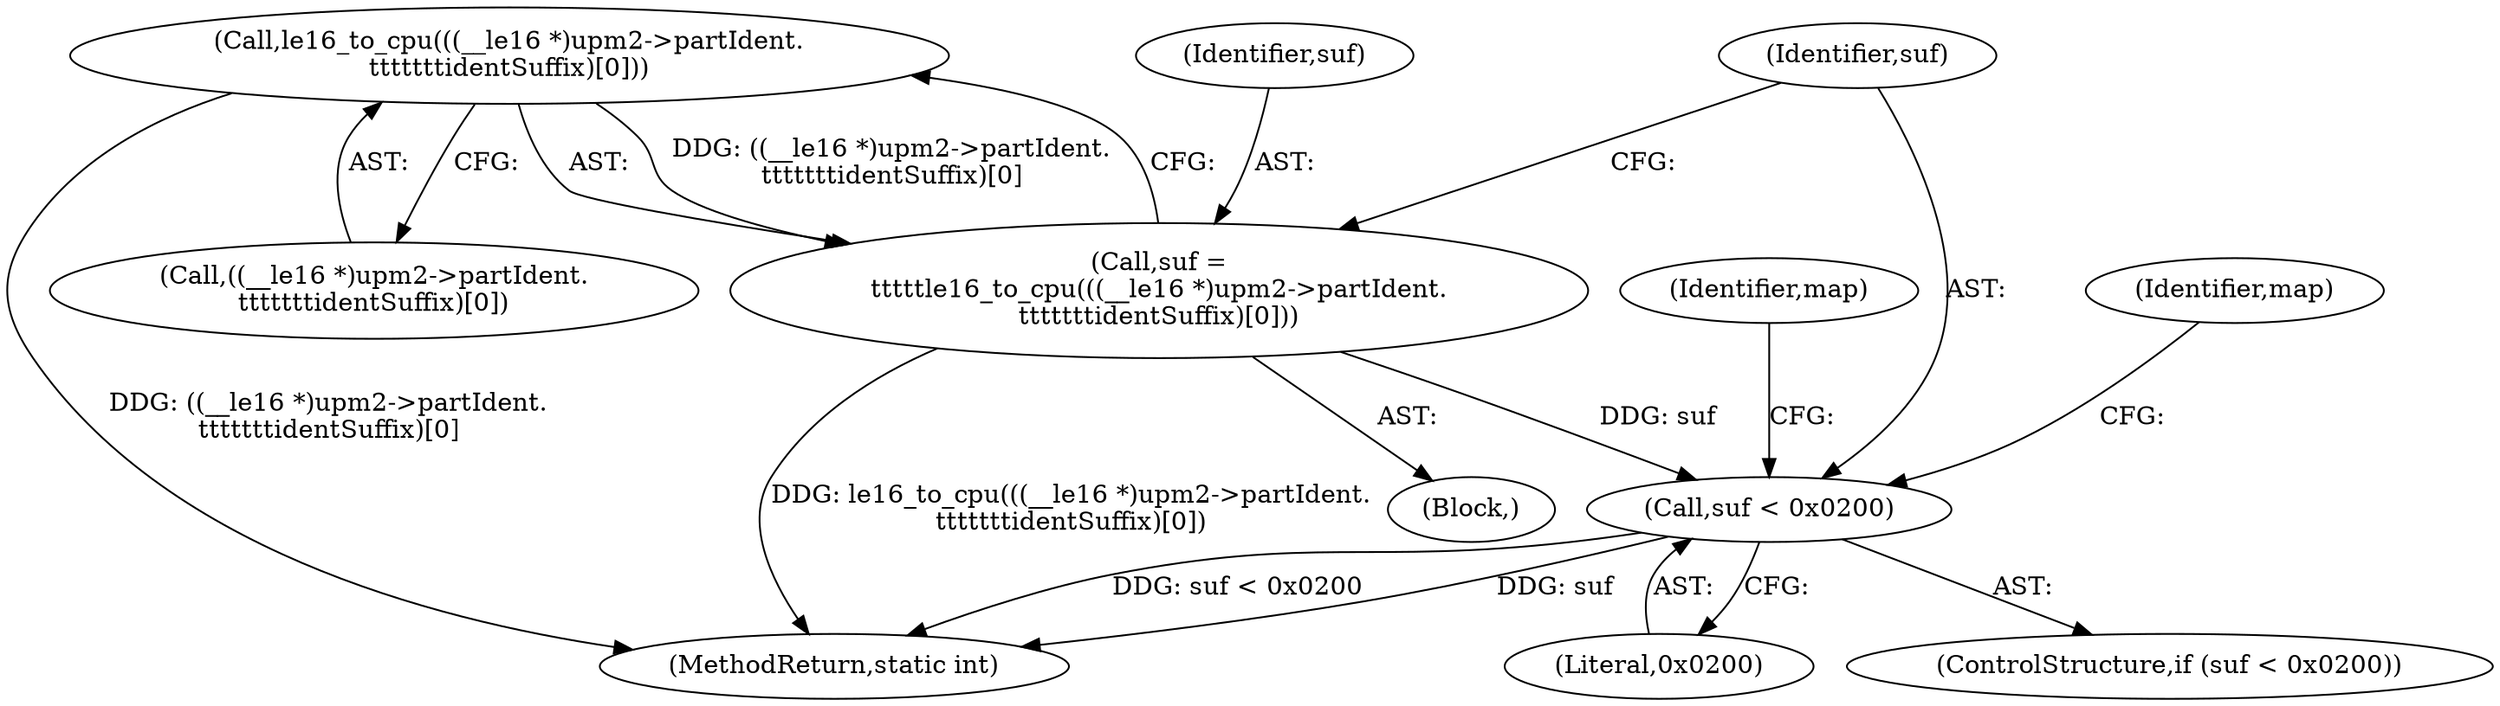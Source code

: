 digraph "0_linux_adee11b2085bee90bd8f4f52123ffb07882d6256@array" {
"1000301" [label="(Call,le16_to_cpu(((__le16 *)upm2->partIdent.\n\t\t\t\t\t\t\tidentSuffix)[0]))"];
"1000299" [label="(Call,suf =\n\t\t\t\t\tle16_to_cpu(((__le16 *)upm2->partIdent.\n\t\t\t\t\t\t\tidentSuffix)[0]))"];
"1000312" [label="(Call,suf < 0x0200)"];
"1000299" [label="(Call,suf =\n\t\t\t\t\tle16_to_cpu(((__le16 *)upm2->partIdent.\n\t\t\t\t\t\t\tidentSuffix)[0]))"];
"1000313" [label="(Identifier,suf)"];
"1000330" [label="(Identifier,map)"];
"1000297" [label="(Block,)"];
"1000300" [label="(Identifier,suf)"];
"1000311" [label="(ControlStructure,if (suf < 0x0200))"];
"1000318" [label="(Identifier,map)"];
"1000691" [label="(MethodReturn,static int)"];
"1000301" [label="(Call,le16_to_cpu(((__le16 *)upm2->partIdent.\n\t\t\t\t\t\t\tidentSuffix)[0]))"];
"1000302" [label="(Call,((__le16 *)upm2->partIdent.\n\t\t\t\t\t\t\tidentSuffix)[0])"];
"1000312" [label="(Call,suf < 0x0200)"];
"1000314" [label="(Literal,0x0200)"];
"1000301" -> "1000299"  [label="AST: "];
"1000301" -> "1000302"  [label="CFG: "];
"1000302" -> "1000301"  [label="AST: "];
"1000299" -> "1000301"  [label="CFG: "];
"1000301" -> "1000691"  [label="DDG: ((__le16 *)upm2->partIdent.\n\t\t\t\t\t\t\tidentSuffix)[0]"];
"1000301" -> "1000299"  [label="DDG: ((__le16 *)upm2->partIdent.\n\t\t\t\t\t\t\tidentSuffix)[0]"];
"1000299" -> "1000297"  [label="AST: "];
"1000300" -> "1000299"  [label="AST: "];
"1000313" -> "1000299"  [label="CFG: "];
"1000299" -> "1000691"  [label="DDG: le16_to_cpu(((__le16 *)upm2->partIdent.\n\t\t\t\t\t\t\tidentSuffix)[0])"];
"1000299" -> "1000312"  [label="DDG: suf"];
"1000312" -> "1000311"  [label="AST: "];
"1000312" -> "1000314"  [label="CFG: "];
"1000313" -> "1000312"  [label="AST: "];
"1000314" -> "1000312"  [label="AST: "];
"1000318" -> "1000312"  [label="CFG: "];
"1000330" -> "1000312"  [label="CFG: "];
"1000312" -> "1000691"  [label="DDG: suf < 0x0200"];
"1000312" -> "1000691"  [label="DDG: suf"];
}
